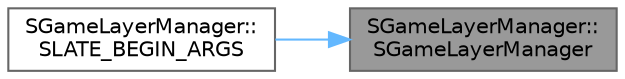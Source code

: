 digraph "SGameLayerManager::SGameLayerManager"
{
 // INTERACTIVE_SVG=YES
 // LATEX_PDF_SIZE
  bgcolor="transparent";
  edge [fontname=Helvetica,fontsize=10,labelfontname=Helvetica,labelfontsize=10];
  node [fontname=Helvetica,fontsize=10,shape=box,height=0.2,width=0.4];
  rankdir="RL";
  Node1 [id="Node000001",label="SGameLayerManager::\lSGameLayerManager",height=0.2,width=0.4,color="gray40", fillcolor="grey60", style="filled", fontcolor="black",tooltip=" "];
  Node1 -> Node2 [id="edge1_Node000001_Node000002",dir="back",color="steelblue1",style="solid",tooltip=" "];
  Node2 [id="Node000002",label="SGameLayerManager::\lSLATE_BEGIN_ARGS",height=0.2,width=0.4,color="grey40", fillcolor="white", style="filled",URL="$d8/db9/classSGameLayerManager.html#a5de71866ccc113dff05c00de0bdc937f",tooltip=" "];
}
